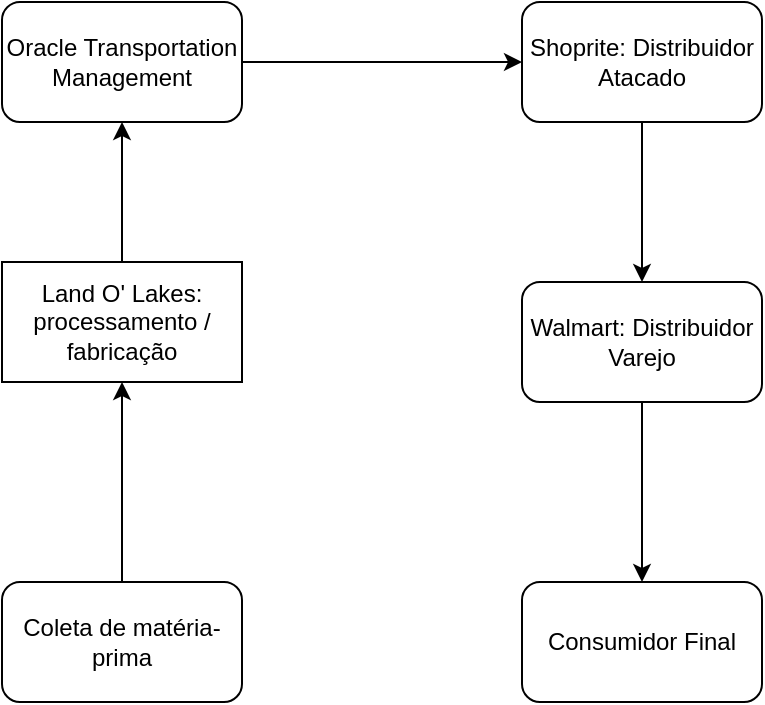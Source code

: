 <mxfile version="24.7.16">
  <diagram name="Página-1" id="qOE7FdPZgIDqy1t8ak7k">
    <mxGraphModel dx="840" dy="446" grid="1" gridSize="10" guides="1" tooltips="1" connect="1" arrows="1" fold="1" page="1" pageScale="1" pageWidth="827" pageHeight="1169" math="0" shadow="0">
      <root>
        <mxCell id="0" />
        <mxCell id="1" parent="0" />
        <mxCell id="QdbMA6WvoIB9C_Hl9uhL-13" style="edgeStyle=orthogonalEdgeStyle;rounded=0;orthogonalLoop=1;jettySize=auto;html=1;" edge="1" parent="1" source="QdbMA6WvoIB9C_Hl9uhL-14" target="QdbMA6WvoIB9C_Hl9uhL-20">
          <mxGeometry relative="1" as="geometry" />
        </mxCell>
        <mxCell id="QdbMA6WvoIB9C_Hl9uhL-14" value="&lt;div&gt;Land O&#39; Lakes: processamento / fabricação&lt;/div&gt;" style="rounded=0;whiteSpace=wrap;html=1;" vertex="1" parent="1">
          <mxGeometry x="170" y="300" width="120" height="60" as="geometry" />
        </mxCell>
        <mxCell id="QdbMA6WvoIB9C_Hl9uhL-15" style="edgeStyle=orthogonalEdgeStyle;rounded=0;orthogonalLoop=1;jettySize=auto;html=1;exitX=0.5;exitY=1;exitDx=0;exitDy=0;entryX=0.5;entryY=0;entryDx=0;entryDy=0;" edge="1" parent="1" source="QdbMA6WvoIB9C_Hl9uhL-16" target="QdbMA6WvoIB9C_Hl9uhL-18">
          <mxGeometry relative="1" as="geometry" />
        </mxCell>
        <mxCell id="QdbMA6WvoIB9C_Hl9uhL-16" value="Shoprite: Distribuidor Atacado" style="rounded=1;whiteSpace=wrap;html=1;" vertex="1" parent="1">
          <mxGeometry x="430" y="170" width="120" height="60" as="geometry" />
        </mxCell>
        <mxCell id="QdbMA6WvoIB9C_Hl9uhL-26" style="edgeStyle=orthogonalEdgeStyle;rounded=0;orthogonalLoop=1;jettySize=auto;html=1;exitX=0.5;exitY=1;exitDx=0;exitDy=0;entryX=0.5;entryY=0;entryDx=0;entryDy=0;" edge="1" parent="1" source="QdbMA6WvoIB9C_Hl9uhL-18" target="QdbMA6WvoIB9C_Hl9uhL-21">
          <mxGeometry relative="1" as="geometry" />
        </mxCell>
        <mxCell id="QdbMA6WvoIB9C_Hl9uhL-18" value="Walmart: Distribuidor Varejo" style="rounded=1;whiteSpace=wrap;html=1;" vertex="1" parent="1">
          <mxGeometry x="430" y="310" width="120" height="60" as="geometry" />
        </mxCell>
        <mxCell id="QdbMA6WvoIB9C_Hl9uhL-19" style="edgeStyle=orthogonalEdgeStyle;rounded=0;orthogonalLoop=1;jettySize=auto;html=1;exitX=1;exitY=0.5;exitDx=0;exitDy=0;entryX=0;entryY=0.5;entryDx=0;entryDy=0;" edge="1" parent="1" source="QdbMA6WvoIB9C_Hl9uhL-20" target="QdbMA6WvoIB9C_Hl9uhL-16">
          <mxGeometry relative="1" as="geometry" />
        </mxCell>
        <mxCell id="QdbMA6WvoIB9C_Hl9uhL-20" value="Oracle Transportation Management" style="rounded=1;whiteSpace=wrap;html=1;" vertex="1" parent="1">
          <mxGeometry x="170" y="170" width="120" height="60" as="geometry" />
        </mxCell>
        <mxCell id="QdbMA6WvoIB9C_Hl9uhL-21" value="Consumidor Final" style="rounded=1;whiteSpace=wrap;html=1;" vertex="1" parent="1">
          <mxGeometry x="430" y="460" width="120" height="60" as="geometry" />
        </mxCell>
        <mxCell id="QdbMA6WvoIB9C_Hl9uhL-24" style="edgeStyle=orthogonalEdgeStyle;rounded=0;orthogonalLoop=1;jettySize=auto;html=1;" edge="1" parent="1" source="QdbMA6WvoIB9C_Hl9uhL-23" target="QdbMA6WvoIB9C_Hl9uhL-14">
          <mxGeometry relative="1" as="geometry" />
        </mxCell>
        <mxCell id="QdbMA6WvoIB9C_Hl9uhL-23" value="Coleta de matéria-prima" style="rounded=1;whiteSpace=wrap;html=1;" vertex="1" parent="1">
          <mxGeometry x="170" y="460" width="120" height="60" as="geometry" />
        </mxCell>
      </root>
    </mxGraphModel>
  </diagram>
</mxfile>
